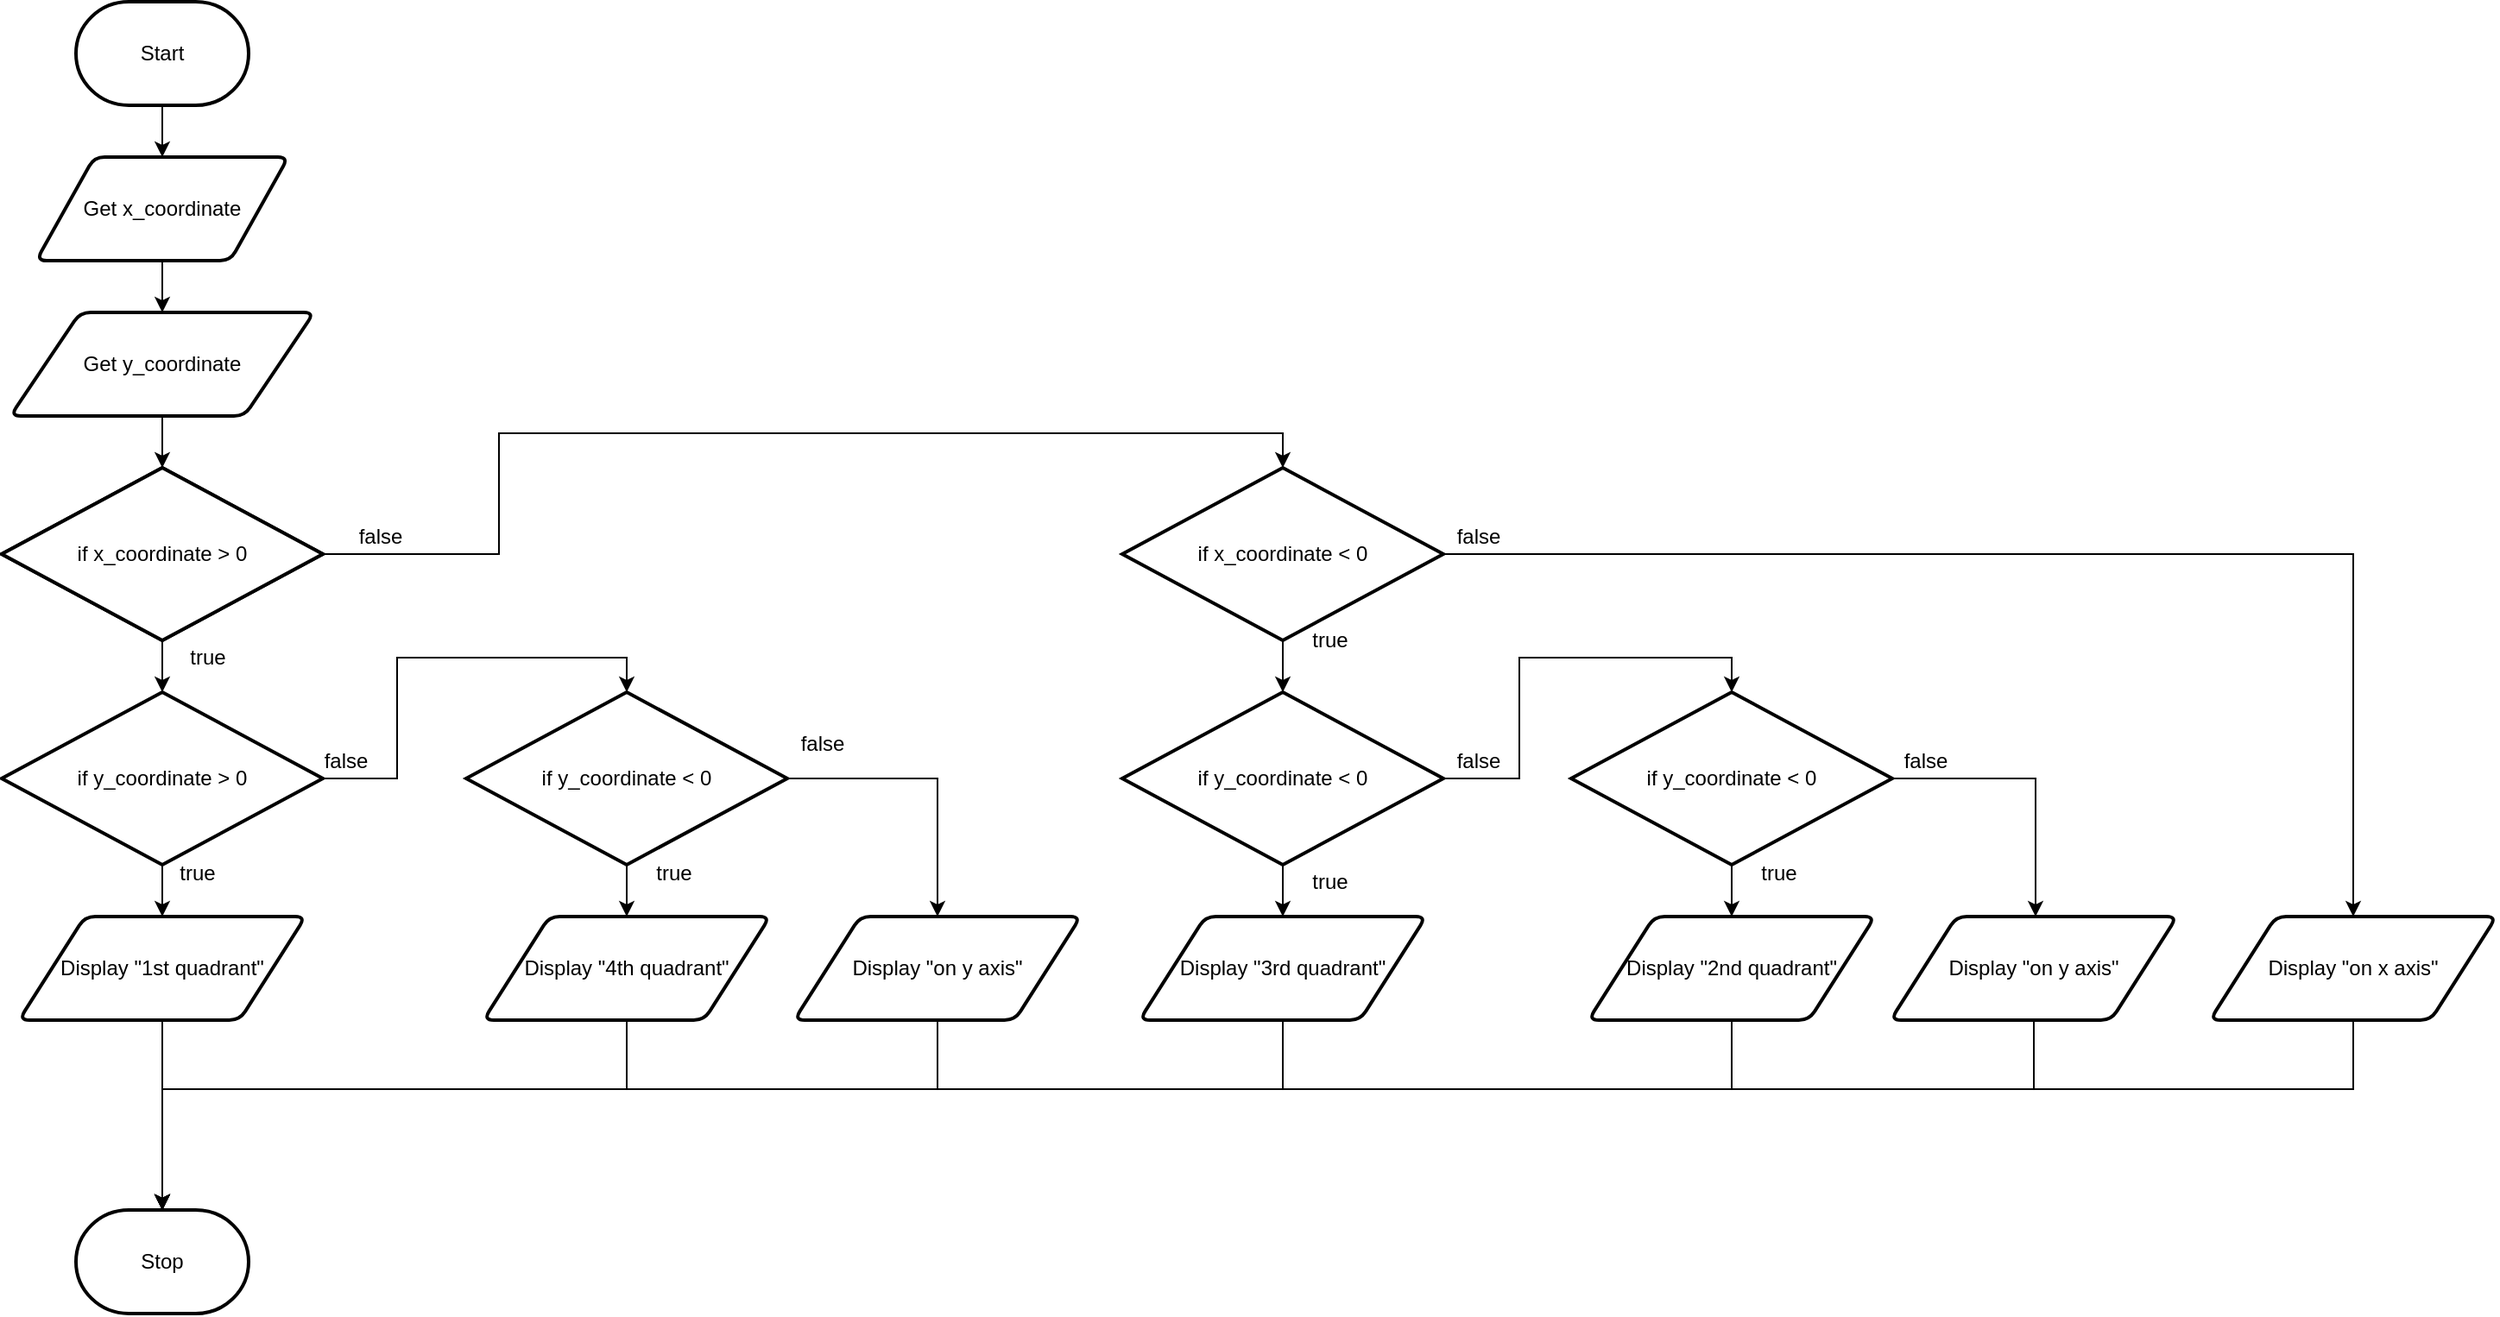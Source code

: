 <mxfile>
    <diagram id="aqkya4TFRdpiTSBKbrii" name="Flowchart">
        <mxGraphModel dx="1074" dy="717" grid="1" gridSize="10" guides="1" tooltips="1" connect="1" arrows="1" fold="1" page="1" pageScale="1" pageWidth="827" pageHeight="1169" math="0" shadow="0">
            <root>
                <mxCell id="7Z-LrOooxTyzb09muiCP-0"/>
                <mxCell id="7Z-LrOooxTyzb09muiCP-1" parent="7Z-LrOooxTyzb09muiCP-0"/>
                <mxCell id="7Z-LrOooxTyzb09muiCP-7" value="" style="edgeStyle=none;html=1;" parent="7Z-LrOooxTyzb09muiCP-1" source="7Z-LrOooxTyzb09muiCP-2" target="7Z-LrOooxTyzb09muiCP-3" edge="1">
                    <mxGeometry relative="1" as="geometry"/>
                </mxCell>
                <mxCell id="7Z-LrOooxTyzb09muiCP-2" value="Start" style="strokeWidth=2;html=1;shape=mxgraph.flowchart.terminator;whiteSpace=wrap;" parent="7Z-LrOooxTyzb09muiCP-1" vertex="1">
                    <mxGeometry x="364" y="80" width="100" height="60" as="geometry"/>
                </mxCell>
                <mxCell id="lT9-O1-aTcIDiIvxCzd--1" value="" style="edgeStyle=none;html=1;" edge="1" parent="7Z-LrOooxTyzb09muiCP-1" source="7Z-LrOooxTyzb09muiCP-3" target="lT9-O1-aTcIDiIvxCzd--0">
                    <mxGeometry relative="1" as="geometry"/>
                </mxCell>
                <mxCell id="7Z-LrOooxTyzb09muiCP-3" value="Get x_coordinate" style="shape=parallelogram;html=1;strokeWidth=2;perimeter=parallelogramPerimeter;whiteSpace=wrap;rounded=1;arcSize=12;size=0.23;" parent="7Z-LrOooxTyzb09muiCP-1" vertex="1">
                    <mxGeometry x="341" y="170" width="146" height="60" as="geometry"/>
                </mxCell>
                <mxCell id="7Z-LrOooxTyzb09muiCP-6" value="Stop" style="strokeWidth=2;html=1;shape=mxgraph.flowchart.terminator;whiteSpace=wrap;" parent="7Z-LrOooxTyzb09muiCP-1" vertex="1">
                    <mxGeometry x="364" y="780" width="100" height="60" as="geometry"/>
                </mxCell>
                <mxCell id="lT9-O1-aTcIDiIvxCzd--3" value="" style="edgeStyle=none;html=1;" edge="1" parent="7Z-LrOooxTyzb09muiCP-1" source="lT9-O1-aTcIDiIvxCzd--0" target="lT9-O1-aTcIDiIvxCzd--2">
                    <mxGeometry relative="1" as="geometry"/>
                </mxCell>
                <mxCell id="lT9-O1-aTcIDiIvxCzd--0" value="Get y_coordinate" style="shape=parallelogram;html=1;strokeWidth=2;perimeter=parallelogramPerimeter;whiteSpace=wrap;rounded=1;arcSize=12;size=0.23;" vertex="1" parent="7Z-LrOooxTyzb09muiCP-1">
                    <mxGeometry x="326" y="260" width="176" height="60" as="geometry"/>
                </mxCell>
                <mxCell id="lT9-O1-aTcIDiIvxCzd--2" value="if x_coordinate &amp;gt; 0" style="strokeWidth=2;html=1;shape=mxgraph.flowchart.decision;whiteSpace=wrap;" vertex="1" parent="7Z-LrOooxTyzb09muiCP-1">
                    <mxGeometry x="321" y="350" width="186" height="100" as="geometry"/>
                </mxCell>
                <mxCell id="lT9-O1-aTcIDiIvxCzd--6" value="" style="edgeStyle=none;html=1;" edge="1" parent="7Z-LrOooxTyzb09muiCP-1" source="lT9-O1-aTcIDiIvxCzd--4" target="lT9-O1-aTcIDiIvxCzd--5">
                    <mxGeometry relative="1" as="geometry"/>
                </mxCell>
                <mxCell id="lT9-O1-aTcIDiIvxCzd--17" style="edgeStyle=orthogonalEdgeStyle;rounded=0;html=1;entryX=0.5;entryY=0;entryDx=0;entryDy=0;entryPerimeter=0;" edge="1" parent="7Z-LrOooxTyzb09muiCP-1" source="lT9-O1-aTcIDiIvxCzd--4" target="lT9-O1-aTcIDiIvxCzd--7">
                    <mxGeometry relative="1" as="geometry">
                        <Array as="points">
                            <mxPoint x="609" y="400"/>
                            <mxPoint x="609" y="330"/>
                            <mxPoint x="1063" y="330"/>
                        </Array>
                    </mxGeometry>
                </mxCell>
                <mxCell id="lT9-O1-aTcIDiIvxCzd--4" value="if x_coordinate &amp;gt; 0" style="strokeWidth=2;html=1;shape=mxgraph.flowchart.decision;whiteSpace=wrap;" vertex="1" parent="7Z-LrOooxTyzb09muiCP-1">
                    <mxGeometry x="321" y="350" width="186" height="100" as="geometry"/>
                </mxCell>
                <mxCell id="lT9-O1-aTcIDiIvxCzd--14" style="edgeStyle=orthogonalEdgeStyle;rounded=0;html=1;entryX=0.5;entryY=0;entryDx=0;entryDy=0;entryPerimeter=0;" edge="1" parent="7Z-LrOooxTyzb09muiCP-1" source="lT9-O1-aTcIDiIvxCzd--5" target="lT9-O1-aTcIDiIvxCzd--13">
                    <mxGeometry relative="1" as="geometry">
                        <Array as="points">
                            <mxPoint x="550" y="530"/>
                            <mxPoint x="550" y="460"/>
                            <mxPoint x="683" y="460"/>
                        </Array>
                    </mxGeometry>
                </mxCell>
                <mxCell id="lT9-O1-aTcIDiIvxCzd--24" value="" style="edgeStyle=orthogonalEdgeStyle;rounded=0;html=1;" edge="1" parent="7Z-LrOooxTyzb09muiCP-1" source="lT9-O1-aTcIDiIvxCzd--5" target="lT9-O1-aTcIDiIvxCzd--18">
                    <mxGeometry relative="1" as="geometry"/>
                </mxCell>
                <mxCell id="lT9-O1-aTcIDiIvxCzd--5" value="if y_coordinate &amp;gt; 0" style="strokeWidth=2;html=1;shape=mxgraph.flowchart.decision;whiteSpace=wrap;" vertex="1" parent="7Z-LrOooxTyzb09muiCP-1">
                    <mxGeometry x="321" y="480" width="186" height="100" as="geometry"/>
                </mxCell>
                <mxCell id="lT9-O1-aTcIDiIvxCzd--10" value="" style="edgeStyle=orthogonalEdgeStyle;rounded=0;html=1;" edge="1" parent="7Z-LrOooxTyzb09muiCP-1" source="lT9-O1-aTcIDiIvxCzd--7" target="lT9-O1-aTcIDiIvxCzd--9">
                    <mxGeometry relative="1" as="geometry"/>
                </mxCell>
                <mxCell id="lT9-O1-aTcIDiIvxCzd--32" style="edgeStyle=orthogonalEdgeStyle;rounded=0;html=1;entryX=0.5;entryY=0;entryDx=0;entryDy=0;" edge="1" parent="7Z-LrOooxTyzb09muiCP-1" source="lT9-O1-aTcIDiIvxCzd--7" target="lT9-O1-aTcIDiIvxCzd--31">
                    <mxGeometry relative="1" as="geometry"/>
                </mxCell>
                <mxCell id="lT9-O1-aTcIDiIvxCzd--7" value="if x_coordinate &amp;lt; 0" style="strokeWidth=2;html=1;shape=mxgraph.flowchart.decision;whiteSpace=wrap;" vertex="1" parent="7Z-LrOooxTyzb09muiCP-1">
                    <mxGeometry x="970" y="350" width="186" height="100" as="geometry"/>
                </mxCell>
                <mxCell id="lT9-O1-aTcIDiIvxCzd--16" style="edgeStyle=orthogonalEdgeStyle;rounded=0;html=1;entryX=0.5;entryY=0;entryDx=0;entryDy=0;entryPerimeter=0;" edge="1" parent="7Z-LrOooxTyzb09muiCP-1" source="lT9-O1-aTcIDiIvxCzd--9" target="lT9-O1-aTcIDiIvxCzd--15">
                    <mxGeometry relative="1" as="geometry">
                        <Array as="points">
                            <mxPoint x="1200" y="530"/>
                            <mxPoint x="1200" y="460"/>
                            <mxPoint x="1323" y="460"/>
                        </Array>
                    </mxGeometry>
                </mxCell>
                <mxCell id="lT9-O1-aTcIDiIvxCzd--22" value="" style="edgeStyle=orthogonalEdgeStyle;rounded=0;html=1;" edge="1" parent="7Z-LrOooxTyzb09muiCP-1" source="lT9-O1-aTcIDiIvxCzd--9" target="lT9-O1-aTcIDiIvxCzd--20">
                    <mxGeometry relative="1" as="geometry"/>
                </mxCell>
                <mxCell id="lT9-O1-aTcIDiIvxCzd--9" value="if y_coordinate &amp;lt; 0" style="strokeWidth=2;html=1;shape=mxgraph.flowchart.decision;whiteSpace=wrap;" vertex="1" parent="7Z-LrOooxTyzb09muiCP-1">
                    <mxGeometry x="970" y="480" width="186" height="100" as="geometry"/>
                </mxCell>
                <mxCell id="lT9-O1-aTcIDiIvxCzd--25" value="" style="edgeStyle=orthogonalEdgeStyle;rounded=0;html=1;" edge="1" parent="7Z-LrOooxTyzb09muiCP-1" source="lT9-O1-aTcIDiIvxCzd--13" target="lT9-O1-aTcIDiIvxCzd--19">
                    <mxGeometry relative="1" as="geometry"/>
                </mxCell>
                <mxCell id="lT9-O1-aTcIDiIvxCzd--29" style="edgeStyle=orthogonalEdgeStyle;rounded=0;html=1;entryX=0.5;entryY=0;entryDx=0;entryDy=0;" edge="1" parent="7Z-LrOooxTyzb09muiCP-1" source="lT9-O1-aTcIDiIvxCzd--13" target="lT9-O1-aTcIDiIvxCzd--26">
                    <mxGeometry relative="1" as="geometry"/>
                </mxCell>
                <mxCell id="lT9-O1-aTcIDiIvxCzd--13" value="if y_coordinate &amp;lt; 0" style="strokeWidth=2;html=1;shape=mxgraph.flowchart.decision;whiteSpace=wrap;" vertex="1" parent="7Z-LrOooxTyzb09muiCP-1">
                    <mxGeometry x="590" y="480" width="186" height="100" as="geometry"/>
                </mxCell>
                <mxCell id="lT9-O1-aTcIDiIvxCzd--23" value="" style="edgeStyle=orthogonalEdgeStyle;rounded=0;html=1;" edge="1" parent="7Z-LrOooxTyzb09muiCP-1" source="lT9-O1-aTcIDiIvxCzd--15" target="lT9-O1-aTcIDiIvxCzd--21">
                    <mxGeometry relative="1" as="geometry"/>
                </mxCell>
                <mxCell id="lT9-O1-aTcIDiIvxCzd--30" style="edgeStyle=orthogonalEdgeStyle;rounded=0;html=1;" edge="1" parent="7Z-LrOooxTyzb09muiCP-1" source="lT9-O1-aTcIDiIvxCzd--15" target="lT9-O1-aTcIDiIvxCzd--27">
                    <mxGeometry relative="1" as="geometry">
                        <Array as="points">
                            <mxPoint x="1499" y="530"/>
                        </Array>
                    </mxGeometry>
                </mxCell>
                <mxCell id="lT9-O1-aTcIDiIvxCzd--15" value="if y_coordinate &amp;lt; 0" style="strokeWidth=2;html=1;shape=mxgraph.flowchart.decision;whiteSpace=wrap;" vertex="1" parent="7Z-LrOooxTyzb09muiCP-1">
                    <mxGeometry x="1230" y="480" width="186" height="100" as="geometry"/>
                </mxCell>
                <mxCell id="lT9-O1-aTcIDiIvxCzd--33" style="edgeStyle=orthogonalEdgeStyle;rounded=0;html=1;entryX=0.5;entryY=0;entryDx=0;entryDy=0;entryPerimeter=0;" edge="1" parent="7Z-LrOooxTyzb09muiCP-1" source="lT9-O1-aTcIDiIvxCzd--18" target="7Z-LrOooxTyzb09muiCP-6">
                    <mxGeometry relative="1" as="geometry"/>
                </mxCell>
                <mxCell id="lT9-O1-aTcIDiIvxCzd--18" value="Display &quot;1st quadrant&quot;" style="shape=parallelogram;html=1;strokeWidth=2;perimeter=parallelogramPerimeter;whiteSpace=wrap;rounded=1;arcSize=12;size=0.23;" vertex="1" parent="7Z-LrOooxTyzb09muiCP-1">
                    <mxGeometry x="331" y="610" width="166" height="60" as="geometry"/>
                </mxCell>
                <mxCell id="lT9-O1-aTcIDiIvxCzd--34" style="edgeStyle=orthogonalEdgeStyle;rounded=0;html=1;entryX=0.5;entryY=0;entryDx=0;entryDy=0;entryPerimeter=0;" edge="1" parent="7Z-LrOooxTyzb09muiCP-1" source="lT9-O1-aTcIDiIvxCzd--19" target="7Z-LrOooxTyzb09muiCP-6">
                    <mxGeometry relative="1" as="geometry">
                        <Array as="points">
                            <mxPoint x="683" y="710"/>
                            <mxPoint x="414" y="710"/>
                        </Array>
                    </mxGeometry>
                </mxCell>
                <mxCell id="lT9-O1-aTcIDiIvxCzd--19" value="Display &quot;4th quadrant&quot;" style="shape=parallelogram;html=1;strokeWidth=2;perimeter=parallelogramPerimeter;whiteSpace=wrap;rounded=1;arcSize=12;size=0.23;" vertex="1" parent="7Z-LrOooxTyzb09muiCP-1">
                    <mxGeometry x="600" y="610" width="166" height="60" as="geometry"/>
                </mxCell>
                <mxCell id="lT9-O1-aTcIDiIvxCzd--36" style="edgeStyle=orthogonalEdgeStyle;rounded=0;html=1;entryX=0.5;entryY=0;entryDx=0;entryDy=0;entryPerimeter=0;" edge="1" parent="7Z-LrOooxTyzb09muiCP-1" source="lT9-O1-aTcIDiIvxCzd--20" target="7Z-LrOooxTyzb09muiCP-6">
                    <mxGeometry relative="1" as="geometry">
                        <Array as="points">
                            <mxPoint x="1063" y="710"/>
                            <mxPoint x="414" y="710"/>
                        </Array>
                    </mxGeometry>
                </mxCell>
                <mxCell id="lT9-O1-aTcIDiIvxCzd--20" value="Display &quot;3rd quadrant&quot;" style="shape=parallelogram;html=1;strokeWidth=2;perimeter=parallelogramPerimeter;whiteSpace=wrap;rounded=1;arcSize=12;size=0.23;" vertex="1" parent="7Z-LrOooxTyzb09muiCP-1">
                    <mxGeometry x="980" y="610" width="166" height="60" as="geometry"/>
                </mxCell>
                <mxCell id="lT9-O1-aTcIDiIvxCzd--37" style="edgeStyle=orthogonalEdgeStyle;rounded=0;html=1;entryX=0.5;entryY=0;entryDx=0;entryDy=0;entryPerimeter=0;" edge="1" parent="7Z-LrOooxTyzb09muiCP-1" source="lT9-O1-aTcIDiIvxCzd--21" target="7Z-LrOooxTyzb09muiCP-6">
                    <mxGeometry relative="1" as="geometry">
                        <Array as="points">
                            <mxPoint x="1323" y="710"/>
                            <mxPoint x="414" y="710"/>
                        </Array>
                    </mxGeometry>
                </mxCell>
                <mxCell id="lT9-O1-aTcIDiIvxCzd--21" value="Display &quot;2nd quadrant&quot;" style="shape=parallelogram;html=1;strokeWidth=2;perimeter=parallelogramPerimeter;whiteSpace=wrap;rounded=1;arcSize=12;size=0.23;" vertex="1" parent="7Z-LrOooxTyzb09muiCP-1">
                    <mxGeometry x="1240" y="610" width="166" height="60" as="geometry"/>
                </mxCell>
                <mxCell id="lT9-O1-aTcIDiIvxCzd--35" style="edgeStyle=orthogonalEdgeStyle;rounded=0;html=1;entryX=0.5;entryY=0;entryDx=0;entryDy=0;entryPerimeter=0;" edge="1" parent="7Z-LrOooxTyzb09muiCP-1" source="lT9-O1-aTcIDiIvxCzd--26" target="7Z-LrOooxTyzb09muiCP-6">
                    <mxGeometry relative="1" as="geometry">
                        <Array as="points">
                            <mxPoint x="863" y="710"/>
                            <mxPoint x="414" y="710"/>
                        </Array>
                    </mxGeometry>
                </mxCell>
                <mxCell id="lT9-O1-aTcIDiIvxCzd--26" value="Display &quot;on y axis&quot;" style="shape=parallelogram;html=1;strokeWidth=2;perimeter=parallelogramPerimeter;whiteSpace=wrap;rounded=1;arcSize=12;size=0.23;" vertex="1" parent="7Z-LrOooxTyzb09muiCP-1">
                    <mxGeometry x="780" y="610" width="166" height="60" as="geometry"/>
                </mxCell>
                <mxCell id="lT9-O1-aTcIDiIvxCzd--38" style="edgeStyle=orthogonalEdgeStyle;rounded=0;html=1;entryX=0.5;entryY=0;entryDx=0;entryDy=0;entryPerimeter=0;" edge="1" parent="7Z-LrOooxTyzb09muiCP-1" source="lT9-O1-aTcIDiIvxCzd--27" target="7Z-LrOooxTyzb09muiCP-6">
                    <mxGeometry relative="1" as="geometry">
                        <mxPoint x="880" y="802" as="targetPoint"/>
                        <Array as="points">
                            <mxPoint x="1498" y="710"/>
                            <mxPoint x="414" y="710"/>
                        </Array>
                    </mxGeometry>
                </mxCell>
                <mxCell id="lT9-O1-aTcIDiIvxCzd--27" value="Display &quot;on y axis&quot;" style="shape=parallelogram;html=1;strokeWidth=2;perimeter=parallelogramPerimeter;whiteSpace=wrap;rounded=1;arcSize=12;size=0.23;" vertex="1" parent="7Z-LrOooxTyzb09muiCP-1">
                    <mxGeometry x="1415" y="610" width="166" height="60" as="geometry"/>
                </mxCell>
                <mxCell id="lT9-O1-aTcIDiIvxCzd--39" style="edgeStyle=orthogonalEdgeStyle;rounded=0;html=1;entryX=0.5;entryY=0;entryDx=0;entryDy=0;entryPerimeter=0;" edge="1" parent="7Z-LrOooxTyzb09muiCP-1" source="lT9-O1-aTcIDiIvxCzd--31" target="7Z-LrOooxTyzb09muiCP-6">
                    <mxGeometry relative="1" as="geometry">
                        <mxPoint x="970" y="790" as="targetPoint"/>
                        <Array as="points">
                            <mxPoint x="1683" y="710"/>
                            <mxPoint x="414" y="710"/>
                        </Array>
                    </mxGeometry>
                </mxCell>
                <mxCell id="lT9-O1-aTcIDiIvxCzd--31" value="Display &quot;on x axis&quot;" style="shape=parallelogram;html=1;strokeWidth=2;perimeter=parallelogramPerimeter;whiteSpace=wrap;rounded=1;arcSize=12;size=0.23;" vertex="1" parent="7Z-LrOooxTyzb09muiCP-1">
                    <mxGeometry x="1600" y="610" width="166" height="60" as="geometry"/>
                </mxCell>
                <mxCell id="lT9-O1-aTcIDiIvxCzd--40" value="false" style="text;html=1;align=center;verticalAlign=middle;resizable=0;points=[];autosize=1;strokeColor=none;fillColor=none;" vertex="1" parent="7Z-LrOooxTyzb09muiCP-1">
                    <mxGeometry x="520" y="380" width="40" height="20" as="geometry"/>
                </mxCell>
                <mxCell id="lT9-O1-aTcIDiIvxCzd--41" value="true" style="text;html=1;align=center;verticalAlign=middle;resizable=0;points=[];autosize=1;strokeColor=none;fillColor=none;" vertex="1" parent="7Z-LrOooxTyzb09muiCP-1">
                    <mxGeometry x="420" y="450" width="40" height="20" as="geometry"/>
                </mxCell>
                <mxCell id="lT9-O1-aTcIDiIvxCzd--42" value="false" style="text;html=1;align=center;verticalAlign=middle;resizable=0;points=[];autosize=1;strokeColor=none;fillColor=none;" vertex="1" parent="7Z-LrOooxTyzb09muiCP-1">
                    <mxGeometry x="500" y="510" width="40" height="20" as="geometry"/>
                </mxCell>
                <mxCell id="lT9-O1-aTcIDiIvxCzd--43" value="false" style="text;html=1;align=center;verticalAlign=middle;resizable=0;points=[];autosize=1;strokeColor=none;fillColor=none;" vertex="1" parent="7Z-LrOooxTyzb09muiCP-1">
                    <mxGeometry x="776" y="500" width="40" height="20" as="geometry"/>
                </mxCell>
                <mxCell id="lT9-O1-aTcIDiIvxCzd--44" value="false" style="text;html=1;align=center;verticalAlign=middle;resizable=0;points=[];autosize=1;strokeColor=none;fillColor=none;" vertex="1" parent="7Z-LrOooxTyzb09muiCP-1">
                    <mxGeometry x="1156" y="380" width="40" height="20" as="geometry"/>
                </mxCell>
                <mxCell id="lT9-O1-aTcIDiIvxCzd--45" value="false" style="text;html=1;align=center;verticalAlign=middle;resizable=0;points=[];autosize=1;strokeColor=none;fillColor=none;" vertex="1" parent="7Z-LrOooxTyzb09muiCP-1">
                    <mxGeometry x="1156" y="510" width="40" height="20" as="geometry"/>
                </mxCell>
                <mxCell id="lT9-O1-aTcIDiIvxCzd--46" value="false" style="text;html=1;align=center;verticalAlign=middle;resizable=0;points=[];autosize=1;strokeColor=none;fillColor=none;" vertex="1" parent="7Z-LrOooxTyzb09muiCP-1">
                    <mxGeometry x="1415" y="510" width="40" height="20" as="geometry"/>
                </mxCell>
                <mxCell id="lT9-O1-aTcIDiIvxCzd--47" value="true" style="text;html=1;align=center;verticalAlign=middle;resizable=0;points=[];autosize=1;strokeColor=none;fillColor=none;" vertex="1" parent="7Z-LrOooxTyzb09muiCP-1">
                    <mxGeometry x="414" y="575" width="40" height="20" as="geometry"/>
                </mxCell>
                <mxCell id="lT9-O1-aTcIDiIvxCzd--48" value="true" style="text;html=1;align=center;verticalAlign=middle;resizable=0;points=[];autosize=1;strokeColor=none;fillColor=none;" vertex="1" parent="7Z-LrOooxTyzb09muiCP-1">
                    <mxGeometry x="690" y="575" width="40" height="20" as="geometry"/>
                </mxCell>
                <mxCell id="lT9-O1-aTcIDiIvxCzd--49" value="true" style="text;html=1;align=center;verticalAlign=middle;resizable=0;points=[];autosize=1;strokeColor=none;fillColor=none;" vertex="1" parent="7Z-LrOooxTyzb09muiCP-1">
                    <mxGeometry x="1070" y="580" width="40" height="20" as="geometry"/>
                </mxCell>
                <mxCell id="lT9-O1-aTcIDiIvxCzd--50" value="true" style="text;html=1;align=center;verticalAlign=middle;resizable=0;points=[];autosize=1;strokeColor=none;fillColor=none;" vertex="1" parent="7Z-LrOooxTyzb09muiCP-1">
                    <mxGeometry x="1070" y="440" width="40" height="20" as="geometry"/>
                </mxCell>
                <mxCell id="lT9-O1-aTcIDiIvxCzd--51" value="true" style="text;html=1;align=center;verticalAlign=middle;resizable=0;points=[];autosize=1;strokeColor=none;fillColor=none;" vertex="1" parent="7Z-LrOooxTyzb09muiCP-1">
                    <mxGeometry x="1330" y="575" width="40" height="20" as="geometry"/>
                </mxCell>
            </root>
        </mxGraphModel>
    </diagram>
    <diagram id="KjG14Q_7bZ2Fs4syXYFA" name="Top Down">
        <mxGraphModel dx="1074" dy="717" grid="1" gridSize="10" guides="1" tooltips="1" connect="1" arrows="1" fold="1" page="1" pageScale="1" pageWidth="827" pageHeight="1169" math="0" shadow="0">
            <root>
                <mxCell id="0"/>
                <mxCell id="1" parent="0"/>
                <mxCell id="QtO_xw6DOo0jZK6YUWM9-8" value="" style="edgeStyle=none;html=1;" parent="1" source="QtO_xw6DOo0jZK6YUWM9-1" target="QtO_xw6DOo0jZK6YUWM9-3" edge="1">
                    <mxGeometry relative="1" as="geometry"/>
                </mxCell>
                <mxCell id="QtO_xw6DOo0jZK6YUWM9-9" style="edgeStyle=orthogonalEdgeStyle;html=1;entryX=0.5;entryY=0;entryDx=0;entryDy=0;rounded=0;" parent="1" source="QtO_xw6DOo0jZK6YUWM9-1" target="QtO_xw6DOo0jZK6YUWM9-2" edge="1">
                    <mxGeometry relative="1" as="geometry">
                        <Array as="points">
                            <mxPoint x="414" y="160"/>
                            <mxPoint x="260" y="160"/>
                        </Array>
                    </mxGeometry>
                </mxCell>
                <mxCell id="QtO_xw6DOo0jZK6YUWM9-10" style="edgeStyle=orthogonalEdgeStyle;html=1;entryX=0.5;entryY=0;entryDx=0;entryDy=0;rounded=0;" parent="1" source="QtO_xw6DOo0jZK6YUWM9-1" target="QtO_xw6DOo0jZK6YUWM9-4" edge="1">
                    <mxGeometry relative="1" as="geometry">
                        <Array as="points">
                            <mxPoint x="414" y="160"/>
                            <mxPoint x="570" y="160"/>
                        </Array>
                    </mxGeometry>
                </mxCell>
                <mxCell id="QtO_xw6DOo0jZK6YUWM9-1" value="Circumference" style="rounded=0;whiteSpace=wrap;html=1;" parent="1" vertex="1">
                    <mxGeometry x="354" y="80" width="120" height="60" as="geometry"/>
                </mxCell>
                <mxCell id="QtO_xw6DOo0jZK6YUWM9-11" value="" style="edgeStyle=orthogonalEdgeStyle;rounded=0;html=1;" parent="1" source="QtO_xw6DOo0jZK6YUWM9-2" target="QtO_xw6DOo0jZK6YUWM9-5" edge="1">
                    <mxGeometry relative="1" as="geometry"/>
                </mxCell>
                <mxCell id="QtO_xw6DOo0jZK6YUWM9-2" value="Input" style="rounded=0;whiteSpace=wrap;html=1;" parent="1" vertex="1">
                    <mxGeometry x="200" y="180" width="120" height="60" as="geometry"/>
                </mxCell>
                <mxCell id="QtO_xw6DOo0jZK6YUWM9-12" value="" style="edgeStyle=orthogonalEdgeStyle;rounded=0;html=1;" parent="1" source="QtO_xw6DOo0jZK6YUWM9-3" target="QtO_xw6DOo0jZK6YUWM9-6" edge="1">
                    <mxGeometry relative="1" as="geometry"/>
                </mxCell>
                <mxCell id="QtO_xw6DOo0jZK6YUWM9-3" value="Process" style="rounded=0;whiteSpace=wrap;html=1;" parent="1" vertex="1">
                    <mxGeometry x="354" y="180" width="120" height="60" as="geometry"/>
                </mxCell>
                <mxCell id="QtO_xw6DOo0jZK6YUWM9-13" value="" style="edgeStyle=orthogonalEdgeStyle;rounded=0;html=1;" parent="1" source="QtO_xw6DOo0jZK6YUWM9-4" target="QtO_xw6DOo0jZK6YUWM9-7" edge="1">
                    <mxGeometry relative="1" as="geometry"/>
                </mxCell>
                <mxCell id="QtO_xw6DOo0jZK6YUWM9-4" value="output" style="rounded=0;whiteSpace=wrap;html=1;" parent="1" vertex="1">
                    <mxGeometry x="510" y="180" width="120" height="60" as="geometry"/>
                </mxCell>
                <mxCell id="QtO_xw6DOo0jZK6YUWM9-5" value="Get coordinate pair (x and y)" style="rounded=0;whiteSpace=wrap;html=1;" parent="1" vertex="1">
                    <mxGeometry x="200" y="280" width="120" height="60" as="geometry"/>
                </mxCell>
                <mxCell id="QtO_xw6DOo0jZK6YUWM9-6" value="Determine Quadrant" style="rounded=0;whiteSpace=wrap;html=1;" parent="1" vertex="1">
                    <mxGeometry x="354" y="280" width="120" height="60" as="geometry"/>
                </mxCell>
                <mxCell id="QtO_xw6DOo0jZK6YUWM9-7" value="Display quadrant" style="rounded=0;whiteSpace=wrap;html=1;" parent="1" vertex="1">
                    <mxGeometry x="510" y="280" width="120" height="60" as="geometry"/>
                </mxCell>
            </root>
        </mxGraphModel>
    </diagram>
</mxfile>